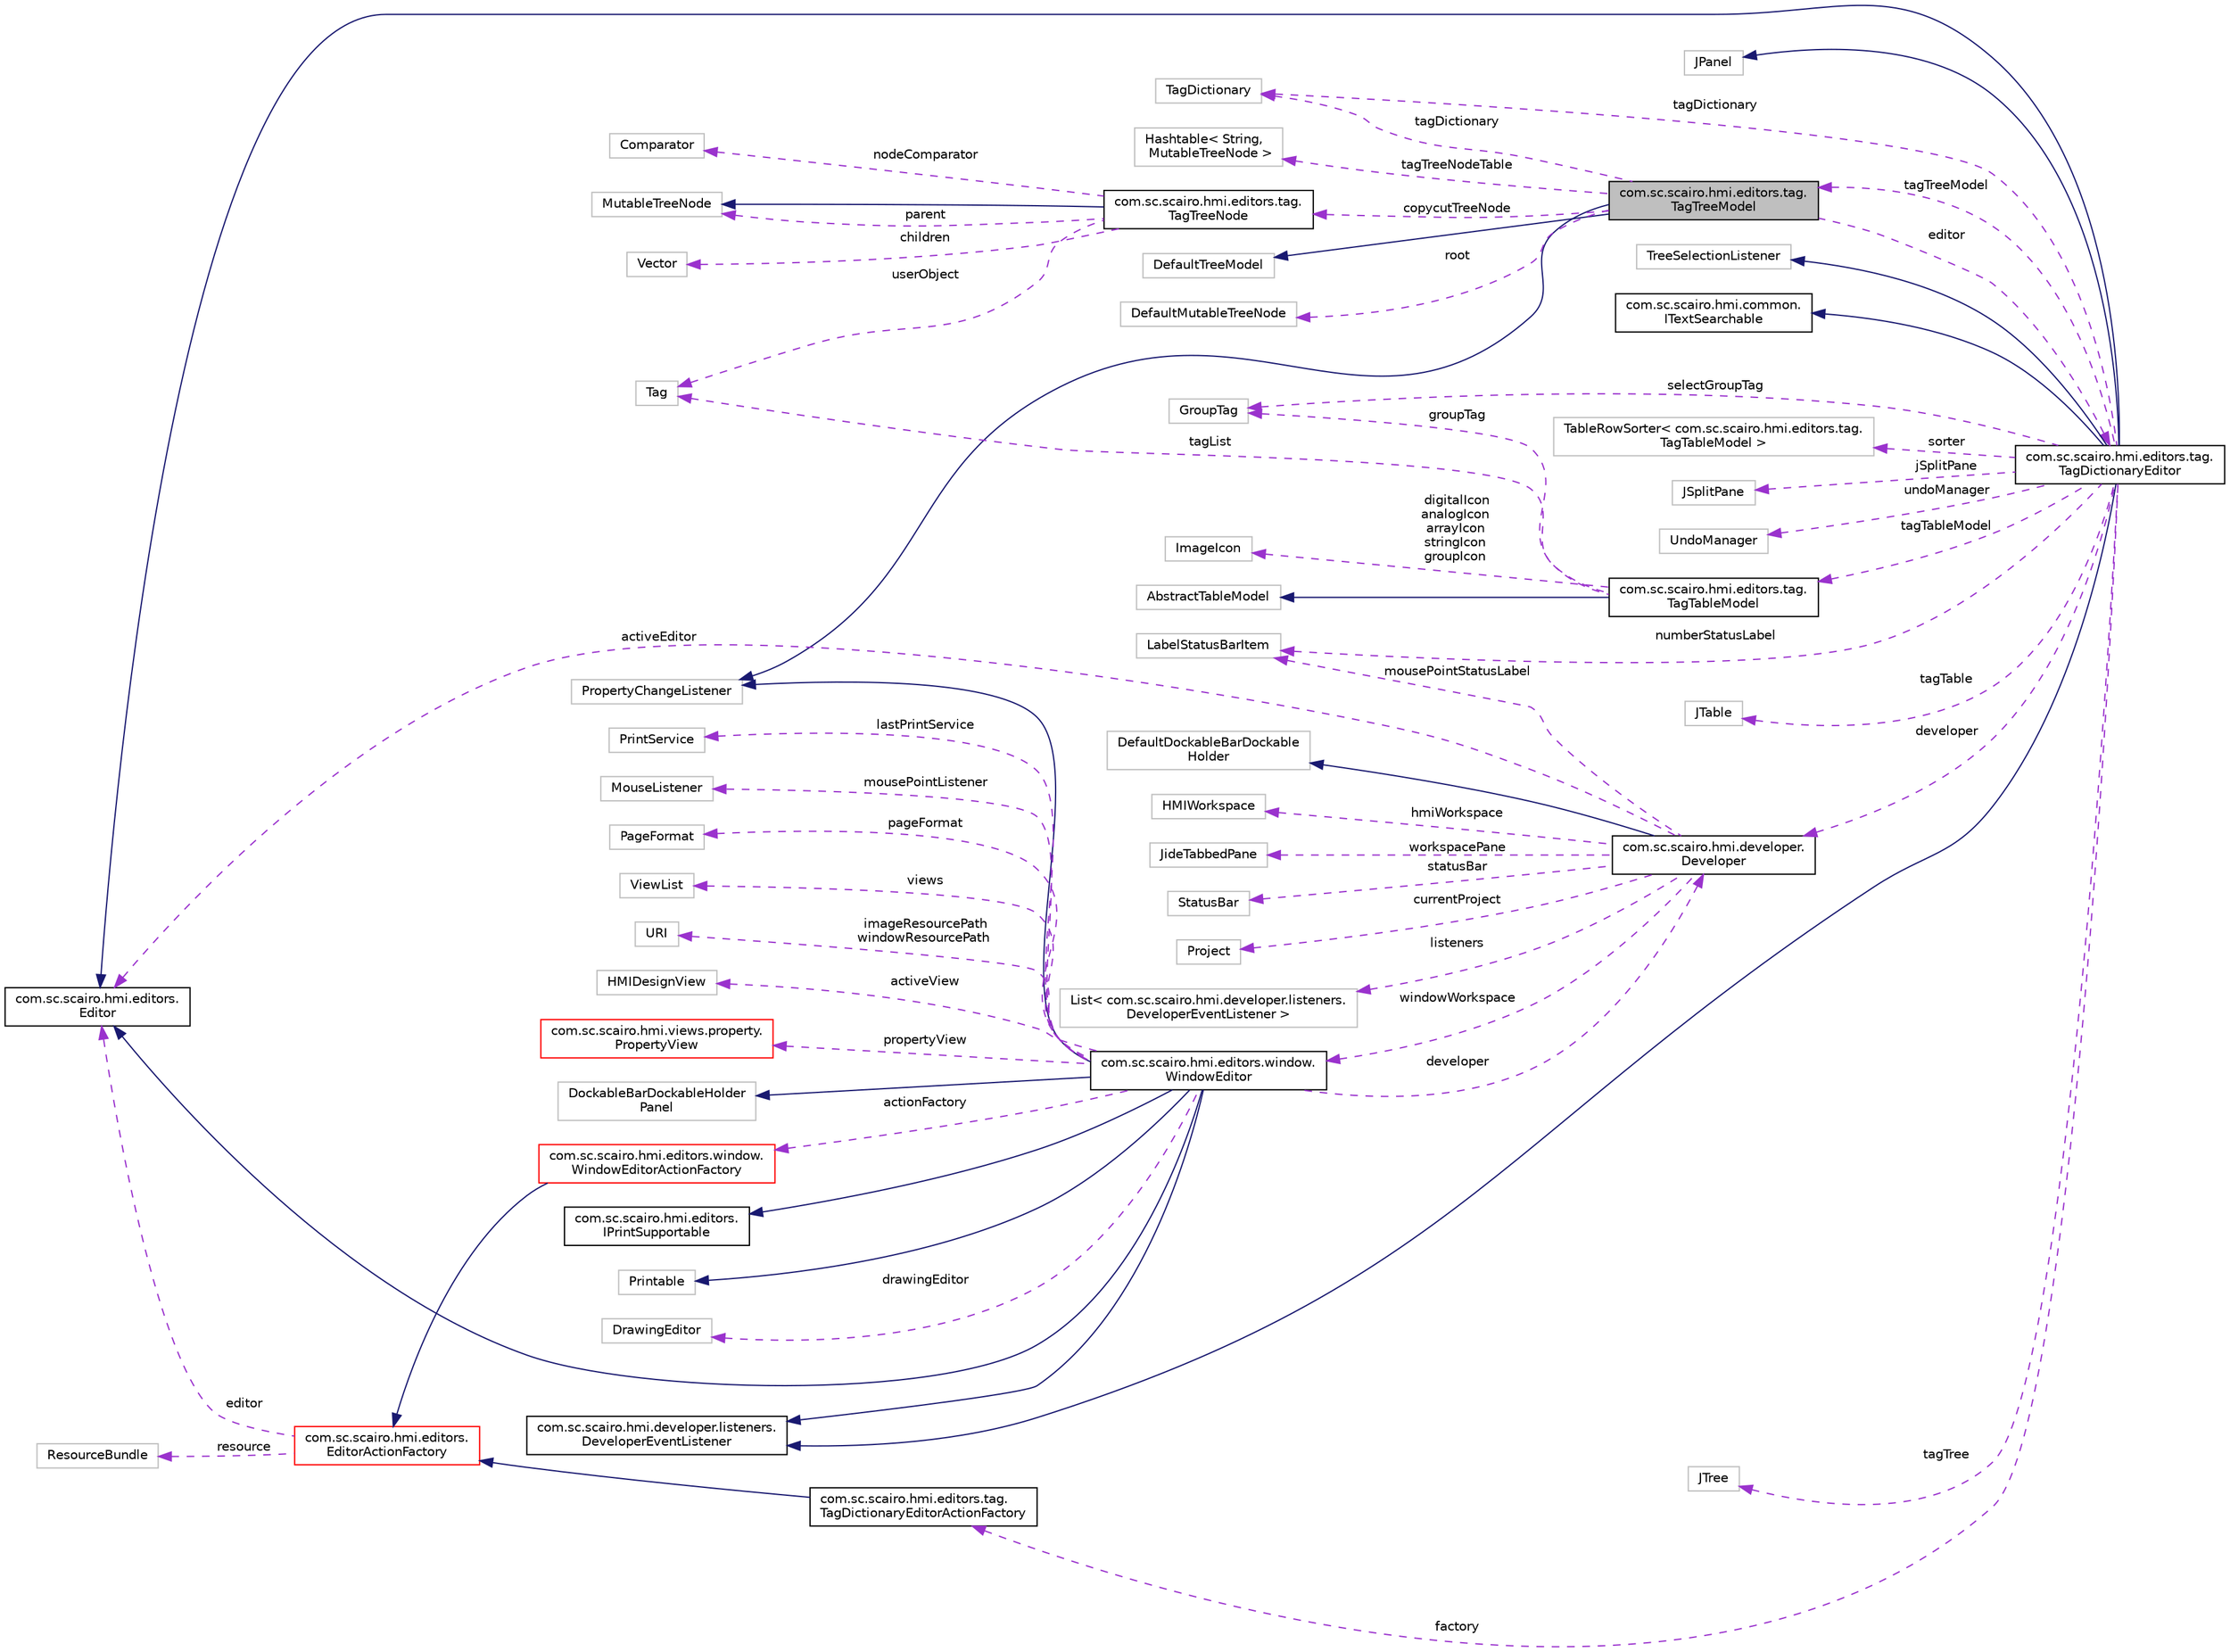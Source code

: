 digraph "com.sc.scairo.hmi.editors.tag.TagTreeModel"
{
 // LATEX_PDF_SIZE
  edge [fontname="Helvetica",fontsize="10",labelfontname="Helvetica",labelfontsize="10"];
  node [fontname="Helvetica",fontsize="10",shape=record];
  rankdir="LR";
  Node1 [label="com.sc.scairo.hmi.editors.tag.\lTagTreeModel",height=0.2,width=0.4,color="black", fillcolor="grey75", style="filled", fontcolor="black",tooltip=" "];
  Node2 -> Node1 [dir="back",color="midnightblue",fontsize="10",style="solid",fontname="Helvetica"];
  Node2 [label="DefaultTreeModel",height=0.2,width=0.4,color="grey75", fillcolor="white", style="filled",tooltip=" "];
  Node3 -> Node1 [dir="back",color="midnightblue",fontsize="10",style="solid",fontname="Helvetica"];
  Node3 [label="PropertyChangeListener",height=0.2,width=0.4,color="grey75", fillcolor="white", style="filled",tooltip=" "];
  Node4 -> Node1 [dir="back",color="darkorchid3",fontsize="10",style="dashed",label=" editor" ,fontname="Helvetica"];
  Node4 [label="com.sc.scairo.hmi.editors.tag.\lTagDictionaryEditor",height=0.2,width=0.4,color="black", fillcolor="white", style="filled",URL="$classcom_1_1sc_1_1scairo_1_1hmi_1_1editors_1_1tag_1_1_tag_dictionary_editor.html",tooltip=" "];
  Node5 -> Node4 [dir="back",color="midnightblue",fontsize="10",style="solid",fontname="Helvetica"];
  Node5 [label="JPanel",height=0.2,width=0.4,color="grey75", fillcolor="white", style="filled",tooltip=" "];
  Node6 -> Node4 [dir="back",color="midnightblue",fontsize="10",style="solid",fontname="Helvetica"];
  Node6 [label="com.sc.scairo.hmi.developer.listeners.\lDeveloperEventListener",height=0.2,width=0.4,color="black", fillcolor="white", style="filled",URL="$interfacecom_1_1sc_1_1scairo_1_1hmi_1_1developer_1_1listeners_1_1_developer_event_listener.html",tooltip=" "];
  Node7 -> Node4 [dir="back",color="midnightblue",fontsize="10",style="solid",fontname="Helvetica"];
  Node7 [label="com.sc.scairo.hmi.editors.\lEditor",height=0.2,width=0.4,color="black", fillcolor="white", style="filled",URL="$interfacecom_1_1sc_1_1scairo_1_1hmi_1_1editors_1_1_editor.html",tooltip=" "];
  Node8 -> Node4 [dir="back",color="midnightblue",fontsize="10",style="solid",fontname="Helvetica"];
  Node8 [label="TreeSelectionListener",height=0.2,width=0.4,color="grey75", fillcolor="white", style="filled",tooltip=" "];
  Node9 -> Node4 [dir="back",color="midnightblue",fontsize="10",style="solid",fontname="Helvetica"];
  Node9 [label="com.sc.scairo.hmi.common.\lITextSearchable",height=0.2,width=0.4,color="black", fillcolor="white", style="filled",URL="$interfacecom_1_1sc_1_1scairo_1_1hmi_1_1common_1_1_i_text_searchable.html",tooltip=" "];
  Node10 -> Node4 [dir="back",color="darkorchid3",fontsize="10",style="dashed",label=" tagDictionary" ,fontname="Helvetica"];
  Node10 [label="TagDictionary",height=0.2,width=0.4,color="grey75", fillcolor="white", style="filled",tooltip=" "];
  Node11 -> Node4 [dir="back",color="darkorchid3",fontsize="10",style="dashed",label=" sorter" ,fontname="Helvetica"];
  Node11 [label="TableRowSorter\< com.sc.scairo.hmi.editors.tag.\lTagTableModel \>",height=0.2,width=0.4,color="grey75", fillcolor="white", style="filled",tooltip=" "];
  Node12 -> Node4 [dir="back",color="darkorchid3",fontsize="10",style="dashed",label=" jSplitPane" ,fontname="Helvetica"];
  Node12 [label="JSplitPane",height=0.2,width=0.4,color="grey75", fillcolor="white", style="filled",tooltip=" "];
  Node13 -> Node4 [dir="back",color="darkorchid3",fontsize="10",style="dashed",label=" undoManager" ,fontname="Helvetica"];
  Node13 [label="UndoManager",height=0.2,width=0.4,color="grey75", fillcolor="white", style="filled",tooltip=" "];
  Node14 -> Node4 [dir="back",color="darkorchid3",fontsize="10",style="dashed",label=" numberStatusLabel" ,fontname="Helvetica"];
  Node14 [label="LabelStatusBarItem",height=0.2,width=0.4,color="grey75", fillcolor="white", style="filled",tooltip=" "];
  Node15 -> Node4 [dir="back",color="darkorchid3",fontsize="10",style="dashed",label=" selectGroupTag" ,fontname="Helvetica"];
  Node15 [label="GroupTag",height=0.2,width=0.4,color="grey75", fillcolor="white", style="filled",tooltip=" "];
  Node16 -> Node4 [dir="back",color="darkorchid3",fontsize="10",style="dashed",label=" tagTable" ,fontname="Helvetica"];
  Node16 [label="JTable",height=0.2,width=0.4,color="grey75", fillcolor="white", style="filled",tooltip=" "];
  Node1 -> Node4 [dir="back",color="darkorchid3",fontsize="10",style="dashed",label=" tagTreeModel" ,fontname="Helvetica"];
  Node17 -> Node4 [dir="back",color="darkorchid3",fontsize="10",style="dashed",label=" developer" ,fontname="Helvetica"];
  Node17 [label="com.sc.scairo.hmi.developer.\lDeveloper",height=0.2,width=0.4,color="black", fillcolor="white", style="filled",URL="$classcom_1_1sc_1_1scairo_1_1hmi_1_1developer_1_1_developer.html",tooltip=" "];
  Node18 -> Node17 [dir="back",color="midnightblue",fontsize="10",style="solid",fontname="Helvetica"];
  Node18 [label="DefaultDockableBarDockable\lHolder",height=0.2,width=0.4,color="grey75", fillcolor="white", style="filled",tooltip=" "];
  Node19 -> Node17 [dir="back",color="darkorchid3",fontsize="10",style="dashed",label=" hmiWorkspace" ,fontname="Helvetica"];
  Node19 [label="HMIWorkspace",height=0.2,width=0.4,color="grey75", fillcolor="white", style="filled",tooltip=" "];
  Node20 -> Node17 [dir="back",color="darkorchid3",fontsize="10",style="dashed",label=" windowWorkspace" ,fontname="Helvetica"];
  Node20 [label="com.sc.scairo.hmi.editors.window.\lWindowEditor",height=0.2,width=0.4,color="black", fillcolor="white", style="filled",URL="$classcom_1_1sc_1_1scairo_1_1hmi_1_1editors_1_1window_1_1_window_editor.html",tooltip=" "];
  Node21 -> Node20 [dir="back",color="midnightblue",fontsize="10",style="solid",fontname="Helvetica"];
  Node21 [label="DockableBarDockableHolder\lPanel",height=0.2,width=0.4,color="grey75", fillcolor="white", style="filled",tooltip=" "];
  Node6 -> Node20 [dir="back",color="midnightblue",fontsize="10",style="solid",fontname="Helvetica"];
  Node3 -> Node20 [dir="back",color="midnightblue",fontsize="10",style="solid",fontname="Helvetica"];
  Node7 -> Node20 [dir="back",color="midnightblue",fontsize="10",style="solid",fontname="Helvetica"];
  Node22 -> Node20 [dir="back",color="midnightblue",fontsize="10",style="solid",fontname="Helvetica"];
  Node22 [label="com.sc.scairo.hmi.editors.\lIPrintSupportable",height=0.2,width=0.4,color="black", fillcolor="white", style="filled",URL="$interfacecom_1_1sc_1_1scairo_1_1hmi_1_1editors_1_1_i_print_supportable.html",tooltip=" "];
  Node23 -> Node20 [dir="back",color="midnightblue",fontsize="10",style="solid",fontname="Helvetica"];
  Node23 [label="Printable",height=0.2,width=0.4,color="grey75", fillcolor="white", style="filled",tooltip=" "];
  Node24 -> Node20 [dir="back",color="darkorchid3",fontsize="10",style="dashed",label=" drawingEditor" ,fontname="Helvetica"];
  Node24 [label="DrawingEditor",height=0.2,width=0.4,color="grey75", fillcolor="white", style="filled",tooltip=" "];
  Node25 -> Node20 [dir="back",color="darkorchid3",fontsize="10",style="dashed",label=" lastPrintService" ,fontname="Helvetica"];
  Node25 [label="PrintService",height=0.2,width=0.4,color="grey75", fillcolor="white", style="filled",tooltip=" "];
  Node26 -> Node20 [dir="back",color="darkorchid3",fontsize="10",style="dashed",label=" mousePointListener" ,fontname="Helvetica"];
  Node26 [label="MouseListener",height=0.2,width=0.4,color="grey75", fillcolor="white", style="filled",tooltip=" "];
  Node27 -> Node20 [dir="back",color="darkorchid3",fontsize="10",style="dashed",label=" pageFormat" ,fontname="Helvetica"];
  Node27 [label="PageFormat",height=0.2,width=0.4,color="grey75", fillcolor="white", style="filled",tooltip=" "];
  Node28 -> Node20 [dir="back",color="darkorchid3",fontsize="10",style="dashed",label=" views" ,fontname="Helvetica"];
  Node28 [label="ViewList",height=0.2,width=0.4,color="grey75", fillcolor="white", style="filled",tooltip=" "];
  Node29 -> Node20 [dir="back",color="darkorchid3",fontsize="10",style="dashed",label=" imageResourcePath\nwindowResourcePath" ,fontname="Helvetica"];
  Node29 [label="URI",height=0.2,width=0.4,color="grey75", fillcolor="white", style="filled",tooltip=" "];
  Node30 -> Node20 [dir="back",color="darkorchid3",fontsize="10",style="dashed",label=" activeView" ,fontname="Helvetica"];
  Node30 [label="HMIDesignView",height=0.2,width=0.4,color="grey75", fillcolor="white", style="filled",tooltip=" "];
  Node17 -> Node20 [dir="back",color="darkorchid3",fontsize="10",style="dashed",label=" developer" ,fontname="Helvetica"];
  Node31 -> Node20 [dir="back",color="darkorchid3",fontsize="10",style="dashed",label=" propertyView" ,fontname="Helvetica"];
  Node31 [label="com.sc.scairo.hmi.views.property.\lPropertyView",height=0.2,width=0.4,color="red", fillcolor="white", style="filled",URL="$classcom_1_1sc_1_1scairo_1_1hmi_1_1views_1_1property_1_1_property_view.html",tooltip=" "];
  Node57 -> Node20 [dir="back",color="darkorchid3",fontsize="10",style="dashed",label=" actionFactory" ,fontname="Helvetica"];
  Node57 [label="com.sc.scairo.hmi.editors.window.\lWindowEditorActionFactory",height=0.2,width=0.4,color="red", fillcolor="white", style="filled",URL="$classcom_1_1sc_1_1scairo_1_1hmi_1_1editors_1_1window_1_1_window_editor_action_factory.html",tooltip=" "];
  Node58 -> Node57 [dir="back",color="midnightblue",fontsize="10",style="solid",fontname="Helvetica"];
  Node58 [label="com.sc.scairo.hmi.editors.\lEditorActionFactory",height=0.2,width=0.4,color="red", fillcolor="white", style="filled",URL="$classcom_1_1sc_1_1scairo_1_1hmi_1_1editors_1_1_editor_action_factory.html",tooltip=" "];
  Node59 -> Node58 [dir="back",color="darkorchid3",fontsize="10",style="dashed",label=" resource" ,fontname="Helvetica"];
  Node59 [label="ResourceBundle",height=0.2,width=0.4,color="grey75", fillcolor="white", style="filled",tooltip=" "];
  Node7 -> Node58 [dir="back",color="darkorchid3",fontsize="10",style="dashed",label=" editor" ,fontname="Helvetica"];
  Node14 -> Node17 [dir="back",color="darkorchid3",fontsize="10",style="dashed",label=" mousePointStatusLabel" ,fontname="Helvetica"];
  Node65 -> Node17 [dir="back",color="darkorchid3",fontsize="10",style="dashed",label=" workspacePane" ,fontname="Helvetica"];
  Node65 [label="JideTabbedPane",height=0.2,width=0.4,color="grey75", fillcolor="white", style="filled",tooltip=" "];
  Node66 -> Node17 [dir="back",color="darkorchid3",fontsize="10",style="dashed",label=" statusBar" ,fontname="Helvetica"];
  Node66 [label="StatusBar",height=0.2,width=0.4,color="grey75", fillcolor="white", style="filled",tooltip=" "];
  Node67 -> Node17 [dir="back",color="darkorchid3",fontsize="10",style="dashed",label=" currentProject" ,fontname="Helvetica"];
  Node67 [label="Project",height=0.2,width=0.4,color="grey75", fillcolor="white", style="filled",tooltip=" "];
  Node68 -> Node17 [dir="back",color="darkorchid3",fontsize="10",style="dashed",label=" listeners" ,fontname="Helvetica"];
  Node68 [label="List\< com.sc.scairo.hmi.developer.listeners.\lDeveloperEventListener \>",height=0.2,width=0.4,color="grey75", fillcolor="white", style="filled",tooltip=" "];
  Node7 -> Node17 [dir="back",color="darkorchid3",fontsize="10",style="dashed",label=" activeEditor" ,fontname="Helvetica"];
  Node69 -> Node4 [dir="back",color="darkorchid3",fontsize="10",style="dashed",label=" factory" ,fontname="Helvetica"];
  Node69 [label="com.sc.scairo.hmi.editors.tag.\lTagDictionaryEditorActionFactory",height=0.2,width=0.4,color="black", fillcolor="white", style="filled",URL="$classcom_1_1sc_1_1scairo_1_1hmi_1_1editors_1_1tag_1_1_tag_dictionary_editor_action_factory.html",tooltip=" "];
  Node58 -> Node69 [dir="back",color="midnightblue",fontsize="10",style="solid",fontname="Helvetica"];
  Node70 -> Node4 [dir="back",color="darkorchid3",fontsize="10",style="dashed",label=" tagTree" ,fontname="Helvetica"];
  Node70 [label="JTree",height=0.2,width=0.4,color="grey75", fillcolor="white", style="filled",tooltip=" "];
  Node71 -> Node4 [dir="back",color="darkorchid3",fontsize="10",style="dashed",label=" tagTableModel" ,fontname="Helvetica"];
  Node71 [label="com.sc.scairo.hmi.editors.tag.\lTagTableModel",height=0.2,width=0.4,color="black", fillcolor="white", style="filled",URL="$classcom_1_1sc_1_1scairo_1_1hmi_1_1editors_1_1tag_1_1_tag_table_model.html",tooltip=" "];
  Node72 -> Node71 [dir="back",color="midnightblue",fontsize="10",style="solid",fontname="Helvetica"];
  Node72 [label="AbstractTableModel",height=0.2,width=0.4,color="grey75", fillcolor="white", style="filled",tooltip=" "];
  Node73 -> Node71 [dir="back",color="darkorchid3",fontsize="10",style="dashed",label=" digitalIcon\nanalogIcon\narrayIcon\nstringIcon\ngroupIcon" ,fontname="Helvetica"];
  Node73 [label="ImageIcon",height=0.2,width=0.4,color="grey75", fillcolor="white", style="filled",tooltip=" "];
  Node15 -> Node71 [dir="back",color="darkorchid3",fontsize="10",style="dashed",label=" groupTag" ,fontname="Helvetica"];
  Node74 -> Node71 [dir="back",color="darkorchid3",fontsize="10",style="dashed",label=" tagList" ,fontname="Helvetica"];
  Node74 [label="Tag",height=0.2,width=0.4,color="grey75", fillcolor="white", style="filled",tooltip=" "];
  Node10 -> Node1 [dir="back",color="darkorchid3",fontsize="10",style="dashed",label=" tagDictionary" ,fontname="Helvetica"];
  Node75 -> Node1 [dir="back",color="darkorchid3",fontsize="10",style="dashed",label=" root" ,fontname="Helvetica"];
  Node75 [label="DefaultMutableTreeNode",height=0.2,width=0.4,color="grey75", fillcolor="white", style="filled",tooltip=" "];
  Node76 -> Node1 [dir="back",color="darkorchid3",fontsize="10",style="dashed",label=" tagTreeNodeTable" ,fontname="Helvetica"];
  Node76 [label="Hashtable\< String,\l MutableTreeNode \>",height=0.2,width=0.4,color="grey75", fillcolor="white", style="filled",tooltip=" "];
  Node77 -> Node1 [dir="back",color="darkorchid3",fontsize="10",style="dashed",label=" copycutTreeNode" ,fontname="Helvetica"];
  Node77 [label="com.sc.scairo.hmi.editors.tag.\lTagTreeNode",height=0.2,width=0.4,color="black", fillcolor="white", style="filled",URL="$classcom_1_1sc_1_1scairo_1_1hmi_1_1editors_1_1tag_1_1_tag_tree_node.html",tooltip=" "];
  Node78 -> Node77 [dir="back",color="midnightblue",fontsize="10",style="solid",fontname="Helvetica"];
  Node78 [label="MutableTreeNode",height=0.2,width=0.4,color="grey75", fillcolor="white", style="filled",tooltip=" "];
  Node78 -> Node77 [dir="back",color="darkorchid3",fontsize="10",style="dashed",label=" parent" ,fontname="Helvetica"];
  Node79 -> Node77 [dir="back",color="darkorchid3",fontsize="10",style="dashed",label=" children" ,fontname="Helvetica"];
  Node79 [label="Vector",height=0.2,width=0.4,color="grey75", fillcolor="white", style="filled",tooltip=" "];
  Node80 -> Node77 [dir="back",color="darkorchid3",fontsize="10",style="dashed",label=" nodeComparator" ,fontname="Helvetica"];
  Node80 [label="Comparator",height=0.2,width=0.4,color="grey75", fillcolor="white", style="filled",tooltip=" "];
  Node74 -> Node77 [dir="back",color="darkorchid3",fontsize="10",style="dashed",label=" userObject" ,fontname="Helvetica"];
}
